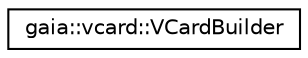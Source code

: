 digraph G
{
  edge [fontname="Helvetica",fontsize="10",labelfontname="Helvetica",labelfontsize="10"];
  node [fontname="Helvetica",fontsize="10",shape=record];
  rankdir=LR;
  Node1 [label="gaia::vcard::VCardBuilder",height=0.2,width=0.4,color="black", fillcolor="white", style="filled",URL="$dd/dbb/classgaia_1_1vcard_1_1_v_card_builder.html"];
}
